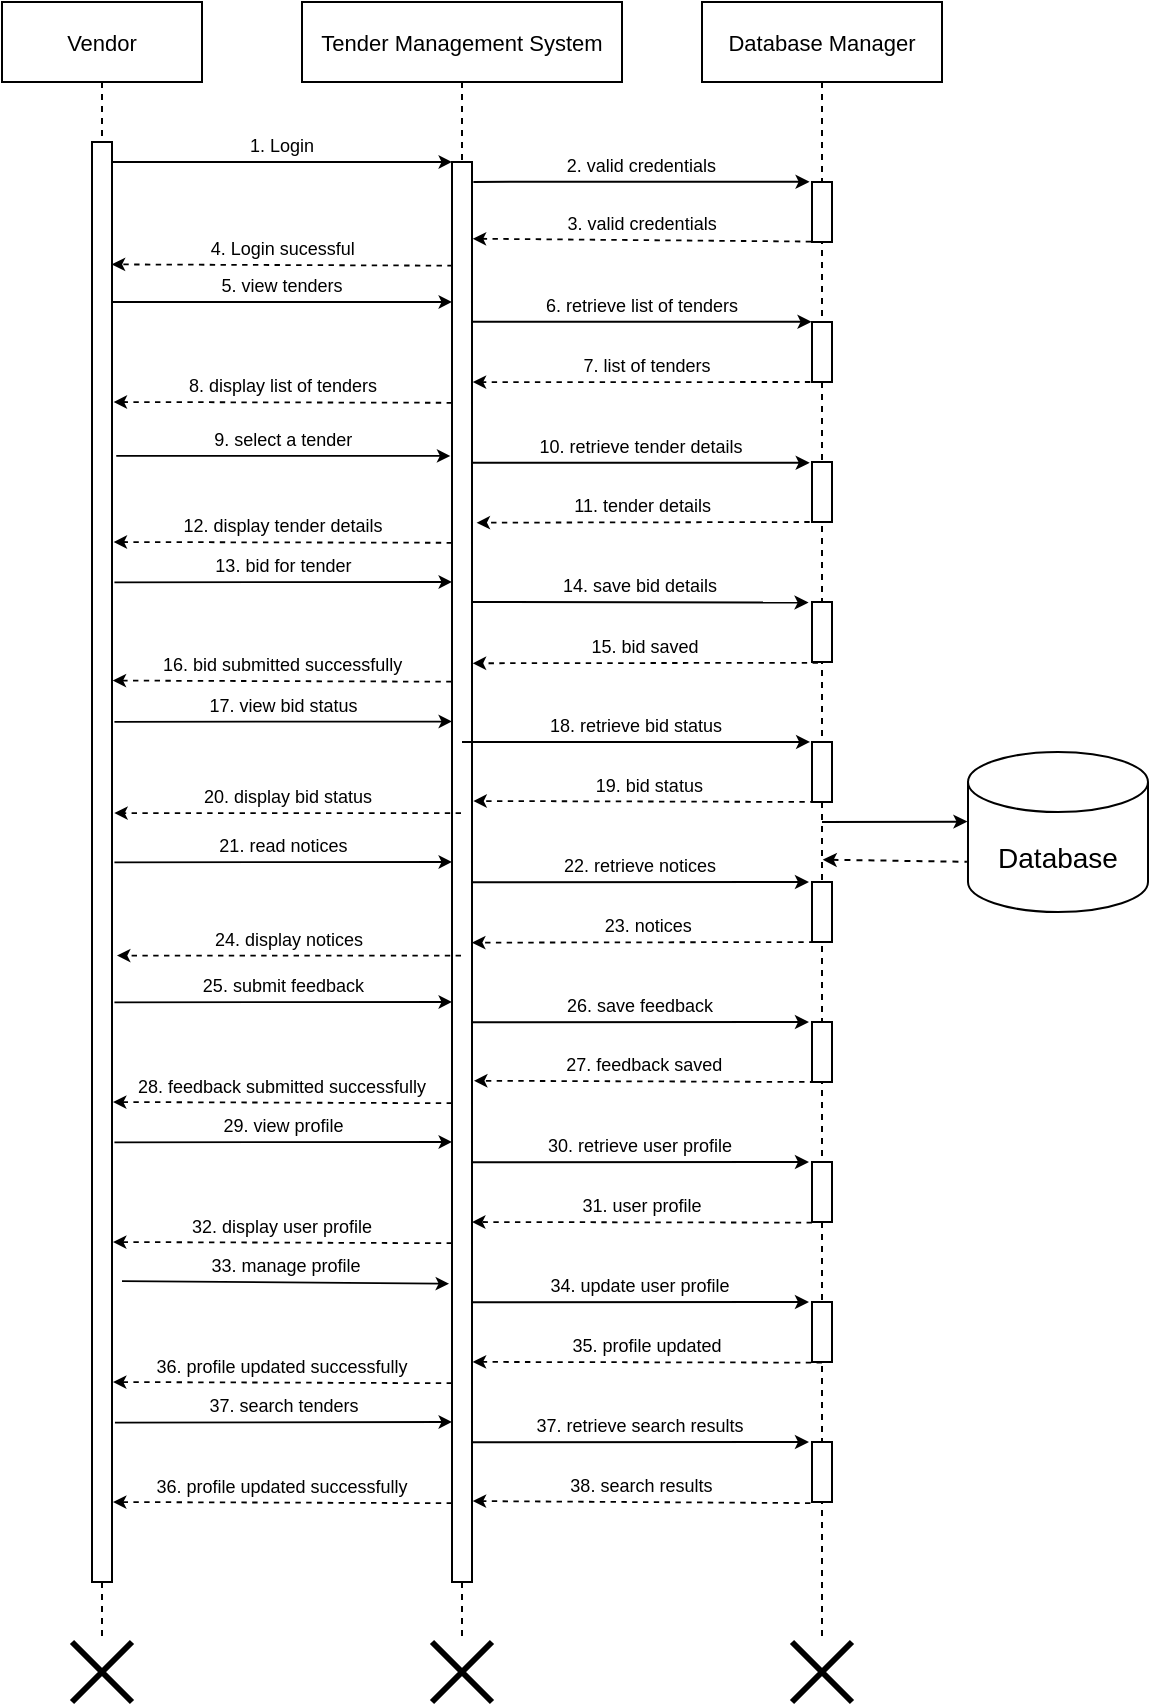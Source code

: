 <mxfile version="20.8.16" type="device"><diagram id="kgpKYQtTHZ0yAKxKKP6v" name="Page-1"><mxGraphModel dx="2100" dy="1242" grid="1" gridSize="10" guides="1" tooltips="1" connect="1" arrows="1" fold="1" page="1" pageScale="1" pageWidth="850" pageHeight="1100" math="0" shadow="0"><root><mxCell id="0"/><mxCell id="1" parent="0"/><mxCell id="5MCY-Obps8ZVLy7dUPUZ-65" value="" style="group" parent="1" vertex="1" connectable="0"><mxGeometry x="139" y="125" width="573" height="850" as="geometry"/></mxCell><mxCell id="5MCY-Obps8ZVLy7dUPUZ-60" value="&lt;font style=&quot;font-size: 14px;&quot;&gt;Database&lt;/font&gt;" style="shape=cylinder3;whiteSpace=wrap;html=1;boundedLbl=1;backgroundOutline=1;size=15;" parent="5MCY-Obps8ZVLy7dUPUZ-65" vertex="1"><mxGeometry x="483" y="375" width="90" height="80" as="geometry"/></mxCell><mxCell id="5MCY-Obps8ZVLy7dUPUZ-61" value="" style="endArrow=classic;html=1;rounded=0;fontSize=14;entryX=-0.003;entryY=0.435;entryDx=0;entryDy=0;entryPerimeter=0;exitX=0.5;exitY=0.5;exitDx=0;exitDy=0;exitPerimeter=0;endSize=4;" parent="5MCY-Obps8ZVLy7dUPUZ-65" source="5MCY-Obps8ZVLy7dUPUZ-1" target="5MCY-Obps8ZVLy7dUPUZ-60" edge="1"><mxGeometry width="50" height="50" relative="1" as="geometry"><mxPoint x="429.998" y="403.592" as="sourcePoint"/><mxPoint x="475.23" y="429" as="targetPoint"/></mxGeometry></mxCell><mxCell id="5MCY-Obps8ZVLy7dUPUZ-62" value="" style="endArrow=none;html=1;rounded=0;fontSize=14;entryX=-0.006;entryY=0.686;entryDx=0;entryDy=0;entryPerimeter=0;exitX=0.503;exitY=0.523;exitDx=0;exitDy=0;exitPerimeter=0;endFill=0;startArrow=classic;startFill=1;dashed=1;endSize=6;startSize=4;" parent="5MCY-Obps8ZVLy7dUPUZ-65" source="5MCY-Obps8ZVLy7dUPUZ-1" target="5MCY-Obps8ZVLy7dUPUZ-60" edge="1"><mxGeometry width="50" height="50" relative="1" as="geometry"><mxPoint x="429.998" y="440.092" as="sourcePoint"/><mxPoint x="505.23" y="439" as="targetPoint"/></mxGeometry></mxCell><mxCell id="5MCY-Obps8ZVLy7dUPUZ-63" value="" style="group" parent="5MCY-Obps8ZVLy7dUPUZ-65" vertex="1" connectable="0"><mxGeometry width="470" height="850" as="geometry"/></mxCell><mxCell id="3nuBFxr9cyL0pnOWT2aG-1" value="Vendor" style="shape=umlLifeline;perimeter=lifelinePerimeter;container=1;collapsible=0;recursiveResize=0;rounded=0;shadow=0;strokeWidth=1;fontSize=11;" parent="5MCY-Obps8ZVLy7dUPUZ-63" vertex="1"><mxGeometry width="100" height="820" as="geometry"/></mxCell><mxCell id="3nuBFxr9cyL0pnOWT2aG-2" value="" style="points=[];perimeter=orthogonalPerimeter;rounded=0;shadow=0;strokeWidth=1;" parent="3nuBFxr9cyL0pnOWT2aG-1" vertex="1"><mxGeometry x="45" y="70" width="10" height="720" as="geometry"/></mxCell><mxCell id="3nuBFxr9cyL0pnOWT2aG-5" value="Tender Management System" style="shape=umlLifeline;perimeter=lifelinePerimeter;container=1;collapsible=0;recursiveResize=0;rounded=0;shadow=0;strokeWidth=1;fontSize=11;" parent="5MCY-Obps8ZVLy7dUPUZ-63" vertex="1"><mxGeometry x="150" width="160" height="820" as="geometry"/></mxCell><mxCell id="3nuBFxr9cyL0pnOWT2aG-6" value="" style="points=[];perimeter=orthogonalPerimeter;rounded=0;shadow=0;strokeWidth=1;" parent="3nuBFxr9cyL0pnOWT2aG-5" vertex="1"><mxGeometry x="75" y="80" width="10" height="710" as="geometry"/></mxCell><mxCell id="5MCY-Obps8ZVLy7dUPUZ-6" value="5. view tenders" style="verticalAlign=bottom;endArrow=classic;entryX=0;entryY=0;shadow=0;strokeWidth=0.9;endFill=1;fontSize=9;endSize=4;" parent="3nuBFxr9cyL0pnOWT2aG-5" edge="1"><mxGeometry relative="1" as="geometry"><mxPoint x="-95.0" y="150.0" as="sourcePoint"/><mxPoint x="75" y="150.0" as="targetPoint"/></mxGeometry></mxCell><mxCell id="5MCY-Obps8ZVLy7dUPUZ-11" value="8. display list of tenders" style="verticalAlign=bottom;endArrow=classic;shadow=0;strokeWidth=0.9;dashed=1;endFill=1;fontSize=9;entryX=1.015;entryY=0.104;entryDx=0;entryDy=0;entryPerimeter=0;exitX=-0.065;exitY=0.085;exitDx=0;exitDy=0;exitPerimeter=0;endSize=4;" parent="3nuBFxr9cyL0pnOWT2aG-5" edge="1"><mxGeometry relative="1" as="geometry"><mxPoint x="75" y="200.4" as="sourcePoint"/><mxPoint x="-94.2" y="200.0" as="targetPoint"/></mxGeometry></mxCell><mxCell id="5MCY-Obps8ZVLy7dUPUZ-16" value="12. display tender details" style="verticalAlign=bottom;endArrow=classic;shadow=0;strokeWidth=0.9;dashed=1;endFill=1;fontSize=9;entryX=1.015;entryY=0.104;entryDx=0;entryDy=0;entryPerimeter=0;exitX=-0.065;exitY=0.085;exitDx=0;exitDy=0;exitPerimeter=0;endSize=4;" parent="3nuBFxr9cyL0pnOWT2aG-5" edge="1"><mxGeometry relative="1" as="geometry"><mxPoint x="75" y="270.4" as="sourcePoint"/><mxPoint x="-94.2" y="270" as="targetPoint"/></mxGeometry></mxCell><mxCell id="5MCY-Obps8ZVLy7dUPUZ-17" value="13. bid for tender" style="verticalAlign=bottom;endArrow=classic;shadow=0;strokeWidth=0.9;endFill=1;fontSize=9;endSize=4;exitX=1.041;exitY=0.272;exitDx=0;exitDy=0;exitPerimeter=0;entryX=-0.08;entryY=0.249;entryDx=0;entryDy=0;entryPerimeter=0;" parent="3nuBFxr9cyL0pnOWT2aG-5" edge="1"><mxGeometry relative="1" as="geometry"><mxPoint x="-93.79" y="290.16" as="sourcePoint"/><mxPoint x="75.0" y="290.0" as="targetPoint"/></mxGeometry></mxCell><mxCell id="5MCY-Obps8ZVLy7dUPUZ-18" value="14. save bid details" style="verticalAlign=bottom;endArrow=classic;shadow=0;strokeWidth=1;endFill=1;entryX=-0.113;entryY=0.013;entryDx=0;entryDy=0;entryPerimeter=0;fontSize=9;endSize=4;exitX=1.058;exitY=0.268;exitDx=0;exitDy=0;exitPerimeter=0;" parent="3nuBFxr9cyL0pnOWT2aG-5" edge="1"><mxGeometry relative="1" as="geometry"><mxPoint x="85.0" y="300.0" as="sourcePoint"/><mxPoint x="253.29" y="300.31" as="targetPoint"/></mxGeometry></mxCell><mxCell id="5MCY-Obps8ZVLy7dUPUZ-22" value="17. view bid status" style="verticalAlign=bottom;endArrow=classic;shadow=0;strokeWidth=0.9;endFill=1;fontSize=9;endSize=4;exitX=1.041;exitY=0.272;exitDx=0;exitDy=0;exitPerimeter=0;entryX=-0.08;entryY=0.249;entryDx=0;entryDy=0;entryPerimeter=0;" parent="3nuBFxr9cyL0pnOWT2aG-5" edge="1"><mxGeometry relative="1" as="geometry"><mxPoint x="-93.79" y="359.92" as="sourcePoint"/><mxPoint x="75" y="359.76" as="targetPoint"/></mxGeometry></mxCell><mxCell id="5MCY-Obps8ZVLy7dUPUZ-27" value="21. read notices" style="verticalAlign=bottom;endArrow=classic;shadow=0;strokeWidth=0.9;endFill=1;fontSize=9;endSize=4;exitX=1.041;exitY=0.272;exitDx=0;exitDy=0;exitPerimeter=0;entryX=-0.08;entryY=0.249;entryDx=0;entryDy=0;entryPerimeter=0;" parent="3nuBFxr9cyL0pnOWT2aG-5" edge="1"><mxGeometry relative="1" as="geometry"><mxPoint x="-93.79" y="430.16" as="sourcePoint"/><mxPoint x="75" y="430" as="targetPoint"/></mxGeometry></mxCell><mxCell id="5MCY-Obps8ZVLy7dUPUZ-28" value="22. retrieve notices" style="verticalAlign=bottom;endArrow=classic;shadow=0;strokeWidth=1;endFill=1;entryX=-0.094;entryY=-0.001;entryDx=0;entryDy=0;entryPerimeter=0;fontSize=9;endSize=4;exitX=1.057;exitY=0.518;exitDx=0;exitDy=0;exitPerimeter=0;" parent="3nuBFxr9cyL0pnOWT2aG-5" edge="1"><mxGeometry relative="1" as="geometry"><mxPoint x="85.0" y="440.11" as="sourcePoint"/><mxPoint x="253.49" y="440.0" as="targetPoint"/></mxGeometry></mxCell><mxCell id="5MCY-Obps8ZVLy7dUPUZ-30" value="23. notices" style="verticalAlign=bottom;endArrow=classic;shadow=0;strokeWidth=0.9;dashed=1;endFill=1;fontSize=9;exitX=-0.045;exitY=0.993;exitDx=0;exitDy=0;exitPerimeter=0;endSize=4;entryX=1.054;entryY=0.572;entryDx=0;entryDy=0;entryPerimeter=0;" parent="3nuBFxr9cyL0pnOWT2aG-5" edge="1"><mxGeometry relative="1" as="geometry"><mxPoint x="261.65" y="470" as="sourcePoint"/><mxPoint x="85.0" y="470.32" as="targetPoint"/></mxGeometry></mxCell><mxCell id="5MCY-Obps8ZVLy7dUPUZ-32" value="25. submit feedback" style="verticalAlign=bottom;endArrow=classic;shadow=0;strokeWidth=0.9;endFill=1;fontSize=9;endSize=4;exitX=1.041;exitY=0.272;exitDx=0;exitDy=0;exitPerimeter=0;entryX=-0.08;entryY=0.249;entryDx=0;entryDy=0;entryPerimeter=0;" parent="3nuBFxr9cyL0pnOWT2aG-5" edge="1"><mxGeometry relative="1" as="geometry"><mxPoint x="-93.79" y="500.16" as="sourcePoint"/><mxPoint x="75" y="500" as="targetPoint"/></mxGeometry></mxCell><mxCell id="5MCY-Obps8ZVLy7dUPUZ-33" value="26. save feedback" style="verticalAlign=bottom;endArrow=classic;shadow=0;strokeWidth=1;endFill=1;entryX=-0.094;entryY=-0.001;entryDx=0;entryDy=0;entryPerimeter=0;fontSize=9;endSize=4;exitX=1.057;exitY=0.518;exitDx=0;exitDy=0;exitPerimeter=0;" parent="3nuBFxr9cyL0pnOWT2aG-5" edge="1"><mxGeometry relative="1" as="geometry"><mxPoint x="85" y="510.11" as="sourcePoint"/><mxPoint x="253.49" y="510.0" as="targetPoint"/></mxGeometry></mxCell><mxCell id="5MCY-Obps8ZVLy7dUPUZ-37" value="28. feedback submitted successfully" style="verticalAlign=bottom;endArrow=classic;shadow=0;strokeWidth=0.9;dashed=1;endFill=1;fontSize=9;endSize=4;exitX=-0.077;exitY=0.711;exitDx=0;exitDy=0;exitPerimeter=0;entryX=0.971;entryY=0.741;entryDx=0;entryDy=0;entryPerimeter=0;" parent="3nuBFxr9cyL0pnOWT2aG-5" edge="1"><mxGeometry relative="1" as="geometry"><mxPoint x="75" y="550.61" as="sourcePoint"/><mxPoint x="-94.52" y="550.0" as="targetPoint"/></mxGeometry></mxCell><mxCell id="5MCY-Obps8ZVLy7dUPUZ-38" value="29. view profile" style="verticalAlign=bottom;endArrow=classic;shadow=0;strokeWidth=0.9;endFill=1;fontSize=9;endSize=4;exitX=1.041;exitY=0.272;exitDx=0;exitDy=0;exitPerimeter=0;entryX=-0.08;entryY=0.249;entryDx=0;entryDy=0;entryPerimeter=0;" parent="3nuBFxr9cyL0pnOWT2aG-5" edge="1"><mxGeometry relative="1" as="geometry"><mxPoint x="-93.79" y="570.16" as="sourcePoint"/><mxPoint x="75" y="570" as="targetPoint"/></mxGeometry></mxCell><mxCell id="5MCY-Obps8ZVLy7dUPUZ-39" value="30. retrieve user profile" style="verticalAlign=bottom;endArrow=classic;shadow=0;strokeWidth=1;endFill=1;entryX=-0.094;entryY=-0.001;entryDx=0;entryDy=0;entryPerimeter=0;fontSize=9;endSize=4;exitX=1.057;exitY=0.518;exitDx=0;exitDy=0;exitPerimeter=0;" parent="3nuBFxr9cyL0pnOWT2aG-5" edge="1"><mxGeometry relative="1" as="geometry"><mxPoint x="85" y="580.11" as="sourcePoint"/><mxPoint x="253.49" y="580.0" as="targetPoint"/></mxGeometry></mxCell><mxCell id="5MCY-Obps8ZVLy7dUPUZ-42" value="32. display user profile" style="verticalAlign=bottom;endArrow=classic;shadow=0;strokeWidth=0.9;dashed=1;endFill=1;fontSize=9;endSize=4;exitX=-0.077;exitY=0.711;exitDx=0;exitDy=0;exitPerimeter=0;entryX=0.971;entryY=0.741;entryDx=0;entryDy=0;entryPerimeter=0;" parent="3nuBFxr9cyL0pnOWT2aG-5" edge="1"><mxGeometry relative="1" as="geometry"><mxPoint x="75" y="620.61" as="sourcePoint"/><mxPoint x="-94.52" y="620.0" as="targetPoint"/></mxGeometry></mxCell><mxCell id="5MCY-Obps8ZVLy7dUPUZ-44" value="34. update user profile" style="verticalAlign=bottom;endArrow=classic;shadow=0;strokeWidth=1;endFill=1;entryX=-0.094;entryY=-0.001;entryDx=0;entryDy=0;entryPerimeter=0;fontSize=9;endSize=4;exitX=1.057;exitY=0.518;exitDx=0;exitDy=0;exitPerimeter=0;" parent="3nuBFxr9cyL0pnOWT2aG-5" edge="1"><mxGeometry relative="1" as="geometry"><mxPoint x="85" y="650.11" as="sourcePoint"/><mxPoint x="253.49" y="650.0" as="targetPoint"/></mxGeometry></mxCell><mxCell id="5MCY-Obps8ZVLy7dUPUZ-47" value="36. profile updated successfully" style="verticalAlign=bottom;endArrow=classic;shadow=0;strokeWidth=0.9;dashed=1;endFill=1;fontSize=9;endSize=4;exitX=-0.077;exitY=0.711;exitDx=0;exitDy=0;exitPerimeter=0;entryX=0.971;entryY=0.741;entryDx=0;entryDy=0;entryPerimeter=0;" parent="3nuBFxr9cyL0pnOWT2aG-5" edge="1"><mxGeometry relative="1" as="geometry"><mxPoint x="75" y="690.61" as="sourcePoint"/><mxPoint x="-94.52" y="690.0" as="targetPoint"/></mxGeometry></mxCell><mxCell id="5MCY-Obps8ZVLy7dUPUZ-48" value="37. search tenders" style="verticalAlign=bottom;endArrow=classic;shadow=0;strokeWidth=0.9;endFill=1;fontSize=9;endSize=4;exitX=1.007;exitY=0.826;exitDx=0;exitDy=0;exitPerimeter=0;entryX=-0.14;entryY=0.823;entryDx=0;entryDy=0;entryPerimeter=0;" parent="3nuBFxr9cyL0pnOWT2aG-5" edge="1"><mxGeometry relative="1" as="geometry"><mxPoint x="-93.53" y="710.3" as="sourcePoint"/><mxPoint x="75" y="710" as="targetPoint"/></mxGeometry></mxCell><mxCell id="5MCY-Obps8ZVLy7dUPUZ-49" value="37. retrieve search results" style="verticalAlign=bottom;endArrow=classic;shadow=0;strokeWidth=1;endFill=1;entryX=-0.094;entryY=-0.001;entryDx=0;entryDy=0;entryPerimeter=0;fontSize=9;endSize=4;exitX=1.057;exitY=0.518;exitDx=0;exitDy=0;exitPerimeter=0;" parent="3nuBFxr9cyL0pnOWT2aG-5" edge="1"><mxGeometry relative="1" as="geometry"><mxPoint x="85" y="720.11" as="sourcePoint"/><mxPoint x="253.49" y="720.0" as="targetPoint"/></mxGeometry></mxCell><mxCell id="5MCY-Obps8ZVLy7dUPUZ-52" value="36. profile updated successfully" style="verticalAlign=bottom;endArrow=classic;shadow=0;strokeWidth=0.9;dashed=1;endFill=1;fontSize=9;endSize=4;exitX=-0.077;exitY=0.711;exitDx=0;exitDy=0;exitPerimeter=0;entryX=0.971;entryY=0.741;entryDx=0;entryDy=0;entryPerimeter=0;" parent="3nuBFxr9cyL0pnOWT2aG-5" edge="1"><mxGeometry relative="1" as="geometry"><mxPoint x="75" y="750.61" as="sourcePoint"/><mxPoint x="-94.52" y="750.0" as="targetPoint"/></mxGeometry></mxCell><mxCell id="3nuBFxr9cyL0pnOWT2aG-8" value="1. Login" style="verticalAlign=bottom;endArrow=classic;entryX=0;entryY=0;shadow=0;strokeWidth=0.9;endFill=1;fontSize=9;endSize=4;" parent="5MCY-Obps8ZVLy7dUPUZ-63" source="3nuBFxr9cyL0pnOWT2aG-2" target="3nuBFxr9cyL0pnOWT2aG-6" edge="1"><mxGeometry relative="1" as="geometry"><mxPoint x="155" y="80" as="sourcePoint"/></mxGeometry></mxCell><mxCell id="3nuBFxr9cyL0pnOWT2aG-9" value="4. Login sucessful" style="verticalAlign=bottom;endArrow=classic;shadow=0;strokeWidth=0.9;dashed=1;endFill=1;fontSize=9;entryX=0.988;entryY=0.085;entryDx=0;entryDy=0;entryPerimeter=0;exitX=0.037;exitY=0.073;exitDx=0;exitDy=0;exitPerimeter=0;endSize=4;" parent="5MCY-Obps8ZVLy7dUPUZ-63" source="3nuBFxr9cyL0pnOWT2aG-6" target="3nuBFxr9cyL0pnOWT2aG-2" edge="1"><mxGeometry relative="1" as="geometry"><mxPoint x="220" y="127" as="sourcePoint"/><mxPoint x="60" y="131" as="targetPoint"/></mxGeometry></mxCell><mxCell id="5MCY-Obps8ZVLy7dUPUZ-1" value="Database Manager" style="shape=umlLifeline;perimeter=lifelinePerimeter;container=1;collapsible=0;recursiveResize=0;rounded=0;shadow=0;strokeWidth=1;fontSize=11;" parent="5MCY-Obps8ZVLy7dUPUZ-63" vertex="1"><mxGeometry x="350" width="120" height="820" as="geometry"/></mxCell><mxCell id="5MCY-Obps8ZVLy7dUPUZ-2" value="" style="points=[];perimeter=orthogonalPerimeter;rounded=0;shadow=0;strokeWidth=1;" parent="5MCY-Obps8ZVLy7dUPUZ-1" vertex="1"><mxGeometry x="55" y="90" width="10" height="30" as="geometry"/></mxCell><mxCell id="5MCY-Obps8ZVLy7dUPUZ-8" value="" style="points=[];perimeter=orthogonalPerimeter;rounded=0;shadow=0;strokeWidth=1;" parent="5MCY-Obps8ZVLy7dUPUZ-1" vertex="1"><mxGeometry x="55" y="160" width="10" height="30" as="geometry"/></mxCell><mxCell id="5MCY-Obps8ZVLy7dUPUZ-14" value="" style="points=[];perimeter=orthogonalPerimeter;rounded=0;shadow=0;strokeWidth=1;" parent="5MCY-Obps8ZVLy7dUPUZ-1" vertex="1"><mxGeometry x="55" y="230" width="10" height="30" as="geometry"/></mxCell><mxCell id="5MCY-Obps8ZVLy7dUPUZ-19" value="" style="points=[];perimeter=orthogonalPerimeter;rounded=0;shadow=0;strokeWidth=1;" parent="5MCY-Obps8ZVLy7dUPUZ-1" vertex="1"><mxGeometry x="55" y="300" width="10" height="30" as="geometry"/></mxCell><mxCell id="5MCY-Obps8ZVLy7dUPUZ-24" value="" style="points=[];perimeter=orthogonalPerimeter;rounded=0;shadow=0;strokeWidth=1;" parent="5MCY-Obps8ZVLy7dUPUZ-1" vertex="1"><mxGeometry x="55" y="370" width="10" height="30" as="geometry"/></mxCell><mxCell id="5MCY-Obps8ZVLy7dUPUZ-29" value="" style="points=[];perimeter=orthogonalPerimeter;rounded=0;shadow=0;strokeWidth=1;" parent="5MCY-Obps8ZVLy7dUPUZ-1" vertex="1"><mxGeometry x="55" y="440" width="10" height="30" as="geometry"/></mxCell><mxCell id="5MCY-Obps8ZVLy7dUPUZ-34" value="" style="points=[];perimeter=orthogonalPerimeter;rounded=0;shadow=0;strokeWidth=1;" parent="5MCY-Obps8ZVLy7dUPUZ-1" vertex="1"><mxGeometry x="55" y="510" width="10" height="30" as="geometry"/></mxCell><mxCell id="5MCY-Obps8ZVLy7dUPUZ-41" value="" style="points=[];perimeter=orthogonalPerimeter;rounded=0;shadow=0;strokeWidth=1;" parent="5MCY-Obps8ZVLy7dUPUZ-1" vertex="1"><mxGeometry x="55" y="580" width="10" height="30" as="geometry"/></mxCell><mxCell id="5MCY-Obps8ZVLy7dUPUZ-45" value="" style="points=[];perimeter=orthogonalPerimeter;rounded=0;shadow=0;strokeWidth=1;" parent="5MCY-Obps8ZVLy7dUPUZ-1" vertex="1"><mxGeometry x="55" y="650" width="10" height="30" as="geometry"/></mxCell><mxCell id="5MCY-Obps8ZVLy7dUPUZ-50" value="" style="points=[];perimeter=orthogonalPerimeter;rounded=0;shadow=0;strokeWidth=1;" parent="5MCY-Obps8ZVLy7dUPUZ-1" vertex="1"><mxGeometry x="55" y="720" width="10" height="30" as="geometry"/></mxCell><mxCell id="5MCY-Obps8ZVLy7dUPUZ-4" value="2. valid credentials" style="verticalAlign=bottom;endArrow=classic;shadow=0;strokeWidth=1;endFill=1;entryX=-0.12;entryY=-0.003;entryDx=0;entryDy=0;entryPerimeter=0;fontSize=9;exitX=1.068;exitY=0.014;exitDx=0;exitDy=0;exitPerimeter=0;endSize=4;" parent="5MCY-Obps8ZVLy7dUPUZ-63" source="3nuBFxr9cyL0pnOWT2aG-6" target="5MCY-Obps8ZVLy7dUPUZ-2" edge="1"><mxGeometry relative="1" as="geometry"><mxPoint x="240" y="90" as="sourcePoint"/><mxPoint x="420" y="90" as="targetPoint"/></mxGeometry></mxCell><mxCell id="5MCY-Obps8ZVLy7dUPUZ-5" value="3. valid credentials" style="verticalAlign=bottom;endArrow=classic;shadow=0;strokeWidth=0.9;dashed=1;endFill=1;fontSize=9;exitX=-0.045;exitY=0.993;exitDx=0;exitDy=0;exitPerimeter=0;endSize=4;entryX=1.036;entryY=0.054;entryDx=0;entryDy=0;entryPerimeter=0;" parent="5MCY-Obps8ZVLy7dUPUZ-63" source="5MCY-Obps8ZVLy7dUPUZ-2" target="3nuBFxr9cyL0pnOWT2aG-6" edge="1"><mxGeometry relative="1" as="geometry"><mxPoint x="405.19" y="120.0" as="sourcePoint"/><mxPoint x="240" y="120" as="targetPoint"/></mxGeometry></mxCell><mxCell id="5MCY-Obps8ZVLy7dUPUZ-7" value="6. retrieve list of tenders" style="verticalAlign=bottom;endArrow=classic;shadow=0;strokeWidth=1;endFill=1;entryX=-0.022;entryY=-0.003;entryDx=0;entryDy=0;entryPerimeter=0;fontSize=9;endSize=4;" parent="5MCY-Obps8ZVLy7dUPUZ-63" source="3nuBFxr9cyL0pnOWT2aG-6" target="5MCY-Obps8ZVLy7dUPUZ-8" edge="1"><mxGeometry relative="1" as="geometry"><mxPoint x="240" y="160" as="sourcePoint"/><mxPoint x="399.07" y="160.39" as="targetPoint"/></mxGeometry></mxCell><mxCell id="5MCY-Obps8ZVLy7dUPUZ-10" value="7. list of tenders" style="verticalAlign=bottom;endArrow=classic;shadow=0;strokeWidth=0.9;dashed=1;endFill=1;fontSize=9;exitX=-0.045;exitY=0.993;exitDx=0;exitDy=0;exitPerimeter=0;endSize=4;entryX=1.036;entryY=0.155;entryDx=0;entryDy=0;entryPerimeter=0;" parent="5MCY-Obps8ZVLy7dUPUZ-63" target="3nuBFxr9cyL0pnOWT2aG-6" edge="1"><mxGeometry relative="1" as="geometry"><mxPoint x="409.55" y="190" as="sourcePoint"/><mxPoint x="240" y="190" as="targetPoint"/></mxGeometry></mxCell><mxCell id="5MCY-Obps8ZVLy7dUPUZ-12" value="9. select a tender" style="verticalAlign=bottom;endArrow=classic;shadow=0;strokeWidth=0.9;endFill=1;fontSize=9;endSize=4;exitX=1.212;exitY=0.218;exitDx=0;exitDy=0;exitPerimeter=0;entryX=-0.084;entryY=0.207;entryDx=0;entryDy=0;entryPerimeter=0;" parent="5MCY-Obps8ZVLy7dUPUZ-63" source="3nuBFxr9cyL0pnOWT2aG-2" target="3nuBFxr9cyL0pnOWT2aG-6" edge="1"><mxGeometry relative="1" as="geometry"><mxPoint x="60" y="220.0" as="sourcePoint"/><mxPoint x="220" y="227" as="targetPoint"/></mxGeometry></mxCell><mxCell id="5MCY-Obps8ZVLy7dUPUZ-13" value="10. retrieve tender details" style="verticalAlign=bottom;endArrow=classic;shadow=0;strokeWidth=1;endFill=1;entryX=-0.113;entryY=0.013;entryDx=0;entryDy=0;entryPerimeter=0;fontSize=9;endSize=4;" parent="5MCY-Obps8ZVLy7dUPUZ-63" source="3nuBFxr9cyL0pnOWT2aG-6" target="5MCY-Obps8ZVLy7dUPUZ-14" edge="1"><mxGeometry relative="1" as="geometry"><mxPoint x="240" y="230" as="sourcePoint"/><mxPoint x="408.99" y="230" as="targetPoint"/></mxGeometry></mxCell><mxCell id="5MCY-Obps8ZVLy7dUPUZ-15" value="11. tender details" style="verticalAlign=bottom;endArrow=classic;shadow=0;strokeWidth=0.9;dashed=1;endFill=1;fontSize=9;exitX=-0.045;exitY=0.993;exitDx=0;exitDy=0;exitPerimeter=0;endSize=4;entryX=1.228;entryY=0.254;entryDx=0;entryDy=0;entryPerimeter=0;" parent="5MCY-Obps8ZVLy7dUPUZ-63" target="3nuBFxr9cyL0pnOWT2aG-6" edge="1"><mxGeometry relative="1" as="geometry"><mxPoint x="403.84" y="260" as="sourcePoint"/><mxPoint x="240" y="260" as="targetPoint"/></mxGeometry></mxCell><mxCell id="5MCY-Obps8ZVLy7dUPUZ-20" value="15. bid saved" style="verticalAlign=bottom;endArrow=classic;shadow=0;strokeWidth=0.9;dashed=1;endFill=1;fontSize=9;exitX=-0.045;exitY=0.993;exitDx=0;exitDy=0;exitPerimeter=0;endSize=4;entryX=1.036;entryY=0.353;entryDx=0;entryDy=0;entryPerimeter=0;" parent="5MCY-Obps8ZVLy7dUPUZ-63" target="3nuBFxr9cyL0pnOWT2aG-6" edge="1"><mxGeometry relative="1" as="geometry"><mxPoint x="407.97" y="330.4" as="sourcePoint"/><mxPoint x="240" y="330" as="targetPoint"/></mxGeometry></mxCell><mxCell id="5MCY-Obps8ZVLy7dUPUZ-21" value="16. bid submitted successfully" style="verticalAlign=bottom;endArrow=classic;shadow=0;strokeWidth=0.9;dashed=1;endFill=1;fontSize=9;entryX=1.033;entryY=0.374;entryDx=0;entryDy=0;entryPerimeter=0;endSize=4;exitX=-0.02;exitY=0.366;exitDx=0;exitDy=0;exitPerimeter=0;" parent="5MCY-Obps8ZVLy7dUPUZ-63" source="3nuBFxr9cyL0pnOWT2aG-6" target="3nuBFxr9cyL0pnOWT2aG-2" edge="1"><mxGeometry relative="1" as="geometry"><mxPoint x="220" y="340" as="sourcePoint"/><mxPoint x="60.0" y="340" as="targetPoint"/></mxGeometry></mxCell><mxCell id="5MCY-Obps8ZVLy7dUPUZ-23" value="18. retrieve bid status" style="verticalAlign=bottom;endArrow=classic;shadow=0;strokeWidth=1;endFill=1;entryX=-0.094;entryY=-0.001;entryDx=0;entryDy=0;entryPerimeter=0;fontSize=9;endSize=4;" parent="5MCY-Obps8ZVLy7dUPUZ-63" source="3nuBFxr9cyL0pnOWT2aG-5" target="5MCY-Obps8ZVLy7dUPUZ-24" edge="1"><mxGeometry relative="1" as="geometry"><mxPoint x="240" y="370" as="sourcePoint"/><mxPoint x="398.29" y="370.31" as="targetPoint"/></mxGeometry></mxCell><mxCell id="5MCY-Obps8ZVLy7dUPUZ-25" value="19. bid status" style="verticalAlign=bottom;endArrow=classic;shadow=0;strokeWidth=0.9;dashed=1;endFill=1;fontSize=9;exitX=-0.045;exitY=0.993;exitDx=0;exitDy=0;exitPerimeter=0;endSize=4;entryX=1.068;entryY=0.45;entryDx=0;entryDy=0;entryPerimeter=0;" parent="5MCY-Obps8ZVLy7dUPUZ-63" target="3nuBFxr9cyL0pnOWT2aG-6" edge="1"><mxGeometry relative="1" as="geometry"><mxPoint x="412.19" y="400" as="sourcePoint"/><mxPoint x="240" y="400" as="targetPoint"/></mxGeometry></mxCell><mxCell id="5MCY-Obps8ZVLy7dUPUZ-26" value="20. display bid status" style="verticalAlign=bottom;endArrow=classic;shadow=0;strokeWidth=0.9;dashed=1;endFill=1;fontSize=9;endSize=4;entryX=1.113;entryY=0.466;entryDx=0;entryDy=0;entryPerimeter=0;" parent="5MCY-Obps8ZVLy7dUPUZ-63" source="3nuBFxr9cyL0pnOWT2aG-5" target="3nuBFxr9cyL0pnOWT2aG-2" edge="1"><mxGeometry relative="1" as="geometry"><mxPoint x="225.0" y="401.43" as="sourcePoint"/><mxPoint x="60" y="406" as="targetPoint"/></mxGeometry></mxCell><mxCell id="5MCY-Obps8ZVLy7dUPUZ-31" value="24. display notices" style="verticalAlign=bottom;endArrow=classic;shadow=0;strokeWidth=0.9;dashed=1;endFill=1;fontSize=9;endSize=4;entryX=1.247;entryY=0.565;entryDx=0;entryDy=0;entryPerimeter=0;" parent="5MCY-Obps8ZVLy7dUPUZ-63" source="3nuBFxr9cyL0pnOWT2aG-5" target="3nuBFxr9cyL0pnOWT2aG-2" edge="1"><mxGeometry relative="1" as="geometry"><mxPoint x="225.0" y="470" as="sourcePoint"/><mxPoint x="55.76" y="470.13" as="targetPoint"/></mxGeometry></mxCell><mxCell id="5MCY-Obps8ZVLy7dUPUZ-35" value="27. feedback saved" style="verticalAlign=bottom;endArrow=classic;shadow=0;strokeWidth=0.9;dashed=1;endFill=1;fontSize=9;exitX=-0.045;exitY=0.993;exitDx=0;exitDy=0;exitPerimeter=0;endSize=4;entryX=1.1;entryY=0.647;entryDx=0;entryDy=0;entryPerimeter=0;" parent="5MCY-Obps8ZVLy7dUPUZ-63" target="3nuBFxr9cyL0pnOWT2aG-6" edge="1"><mxGeometry relative="1" as="geometry"><mxPoint x="406.65" y="540" as="sourcePoint"/><mxPoint x="240" y="540" as="targetPoint"/></mxGeometry></mxCell><mxCell id="5MCY-Obps8ZVLy7dUPUZ-40" value="31. user profile" style="verticalAlign=bottom;endArrow=classic;shadow=0;strokeWidth=0.9;dashed=1;endFill=1;fontSize=9;exitX=-0.045;exitY=0.993;exitDx=0;exitDy=0;exitPerimeter=0;endSize=4;entryX=1.167;entryY=0.676;entryDx=0;entryDy=0;entryPerimeter=0;" parent="5MCY-Obps8ZVLy7dUPUZ-63" edge="1"><mxGeometry relative="1" as="geometry"><mxPoint x="404.98" y="610.32" as="sourcePoint"/><mxPoint x="235.0" y="610.0" as="targetPoint"/></mxGeometry></mxCell><mxCell id="5MCY-Obps8ZVLy7dUPUZ-43" value="33. manage profile" style="verticalAlign=bottom;endArrow=classic;shadow=0;strokeWidth=0.9;endFill=1;fontSize=9;endSize=4;exitX=1.5;exitY=0.791;exitDx=0;exitDy=0;exitPerimeter=0;entryX=-0.148;entryY=0.79;entryDx=0;entryDy=0;entryPerimeter=0;" parent="5MCY-Obps8ZVLy7dUPUZ-63" source="3nuBFxr9cyL0pnOWT2aG-2" target="3nuBFxr9cyL0pnOWT2aG-6" edge="1"><mxGeometry relative="1" as="geometry"><mxPoint x="60.0" y="640.16" as="sourcePoint"/><mxPoint x="220" y="640" as="targetPoint"/></mxGeometry></mxCell><mxCell id="5MCY-Obps8ZVLy7dUPUZ-46" value="35. profile updated" style="verticalAlign=bottom;endArrow=classic;shadow=0;strokeWidth=0.9;dashed=1;endFill=1;fontSize=9;exitX=-0.045;exitY=0.993;exitDx=0;exitDy=0;exitPerimeter=0;endSize=4;entryX=1.036;entryY=0.845;entryDx=0;entryDy=0;entryPerimeter=0;" parent="5MCY-Obps8ZVLy7dUPUZ-63" target="3nuBFxr9cyL0pnOWT2aG-6" edge="1"><mxGeometry relative="1" as="geometry"><mxPoint x="409.98" y="680.32" as="sourcePoint"/><mxPoint x="240" y="680" as="targetPoint"/></mxGeometry></mxCell><mxCell id="5MCY-Obps8ZVLy7dUPUZ-51" value="38. search results" style="verticalAlign=bottom;endArrow=classic;shadow=0;strokeWidth=0.9;dashed=1;endFill=1;fontSize=9;exitX=-0.045;exitY=0.993;exitDx=0;exitDy=0;exitPerimeter=0;endSize=4;entryX=1.036;entryY=0.943;entryDx=0;entryDy=0;entryPerimeter=0;" parent="5MCY-Obps8ZVLy7dUPUZ-63" target="3nuBFxr9cyL0pnOWT2aG-6" edge="1"><mxGeometry relative="1" as="geometry"><mxPoint x="404.2" y="750.56" as="sourcePoint"/><mxPoint x="240" y="750" as="targetPoint"/></mxGeometry></mxCell><mxCell id="5MCY-Obps8ZVLy7dUPUZ-53" value="" style="shape=umlDestroy;whiteSpace=wrap;html=1;strokeWidth=3;fontSize=9;" parent="5MCY-Obps8ZVLy7dUPUZ-63" vertex="1"><mxGeometry x="35" y="820" width="30" height="30" as="geometry"/></mxCell><mxCell id="5MCY-Obps8ZVLy7dUPUZ-54" value="" style="shape=umlDestroy;whiteSpace=wrap;html=1;strokeWidth=3;fontSize=9;" parent="5MCY-Obps8ZVLy7dUPUZ-63" vertex="1"><mxGeometry x="215" y="820" width="30" height="30" as="geometry"/></mxCell><mxCell id="5MCY-Obps8ZVLy7dUPUZ-55" value="" style="shape=umlDestroy;whiteSpace=wrap;html=1;strokeWidth=3;fontSize=9;" parent="5MCY-Obps8ZVLy7dUPUZ-63" vertex="1"><mxGeometry x="395" y="820" width="30" height="30" as="geometry"/></mxCell></root></mxGraphModel></diagram></mxfile>